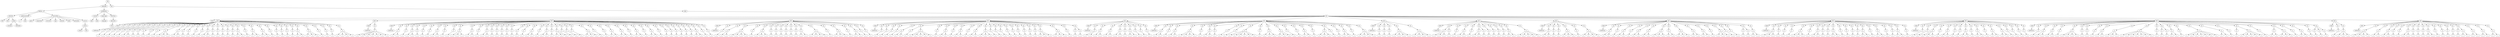 digraph Tree {
	"t0" [label = "TEI"];
	"t1" [label = "teiHeader"];
	"t2" [label = "fileDesc"];
	"t3" [label = "titleStmt"];
	"t4" [label = "title"];
	"t5" [label = "title"];
	"t6" [label = "author"];
	"t7" [label = "surname"];
	"t8" [label = "forename"];
	"t9" [label = "publicationStmt"];
	"t10" [label = "p"];
	"t11" [label = "idno"];
	"t12" [label = "sourceDesc"];
	"t13" [label = "genre"];
	"t14" [label = "inspiration"];
	"t15" [label = "structure"];
	"t16" [label = "type"];
	"t17" [label = "periode"];
	"t18" [label = "taille"];
	"t19" [label = "permalien"];
	"t20" [label = "sources"];
	"t21" [label = "source"];
	"t22" [label = "author"];
	"t23" [label = "text"];
	"t24" [label = "profileDesc"];
	"t25" [label = "creation"];
	"t26" [label = "date"];
	"t27" [label = "date"];
	"t28" [label = "langUsage"];
	"t29" [label = "language"];
	"t30" [label = "textClass"];
	"t31" [label = "keywords"];
	"t32" [label = "term"];
	"t33" [label = "text"];
	"t34" [label = "body"];
	"t35" [label = "div1"];
	"t36" [label = "head"];
	"t37" [label = "div2"];
	"t38" [label = "head"];
	"t39" [label = "listPerson"];
	"t40" [label = "sp"];
	"t41" [label = "p"];
	"t42" [label = "s"];
	"t43" [label = "sp"];
	"t44" [label = "p"];
	"t45" [label = "s"];
	"t46" [label = "sp"];
	"t47" [label = "p"];
	"t48" [label = "s"];
	"t49" [label = "sp"];
	"t50" [label = "p"];
	"t51" [label = "s"];
	"t52" [label = "sp"];
	"t53" [label = "p"];
	"t54" [label = "s"];
	"t55" [label = "sp"];
	"t56" [label = "p"];
	"t57" [label = "s"];
	"t58" [label = "s"];
	"t59" [label = "sp"];
	"t60" [label = "p"];
	"t61" [label = "s"];
	"t62" [label = "sp"];
	"t63" [label = "p"];
	"t64" [label = "s"];
	"t65" [label = "sp"];
	"t66" [label = "p"];
	"t67" [label = "s"];
	"t68" [label = "sp"];
	"t69" [label = "p"];
	"t70" [label = "s"];
	"t71" [label = "sp"];
	"t72" [label = "p"];
	"t73" [label = "s"];
	"t74" [label = "sp"];
	"t75" [label = "p"];
	"t76" [label = "s"];
	"t77" [label = "s"];
	"t78" [label = "s"];
	"t79" [label = "sp"];
	"t80" [label = "p"];
	"t81" [label = "s"];
	"t82" [label = "s"];
	"t83" [label = "sp"];
	"t84" [label = "p"];
	"t85" [label = "s"];
	"t86" [label = "sp"];
	"t87" [label = "p"];
	"t88" [label = "s"];
	"t89" [label = "sp"];
	"t90" [label = "p"];
	"t91" [label = "s"];
	"t92" [label = "sp"];
	"t93" [label = "p"];
	"t94" [label = "s"];
	"t95" [label = "sp"];
	"t96" [label = "p"];
	"t97" [label = "s"];
	"t98" [label = "s"];
	"t99" [label = "sp"];
	"t100" [label = "p"];
	"t101" [label = "s"];
	"t102" [label = "sp"];
	"t103" [label = "p"];
	"t104" [label = "s"];
	"t105" [label = "sp"];
	"t106" [label = "p"];
	"t107" [label = "s"];
	"t108" [label = "sp"];
	"t109" [label = "p"];
	"t110" [label = "s"];
	"t111" [label = "sp"];
	"t112" [label = "p"];
	"t113" [label = "s"];
	"t114" [label = "sp"];
	"t115" [label = "p"];
	"t116" [label = "s"];
	"t117" [label = "s"];
	"t118" [label = "sp"];
	"t119" [label = "p"];
	"t120" [label = "s"];
	"t121" [label = "sp"];
	"t122" [label = "p"];
	"t123" [label = "s"];
	"t124" [label = "s"];
	"t125" [label = "sp"];
	"t126" [label = "p"];
	"t127" [label = "s"];
	"t128" [label = "s"];
	"t129" [label = "sp"];
	"t130" [label = "p"];
	"t131" [label = "s"];
	"t132" [label = "sp"];
	"t133" [label = "p"];
	"t134" [label = "s"];
	"t135" [label = "sp"];
	"t136" [label = "p"];
	"t137" [label = "s"];
	"t138" [label = "sp"];
	"t139" [label = "p"];
	"t140" [label = "s"];
	"t141" [label = "sp"];
	"t142" [label = "p"];
	"t143" [label = "s"];
	"t144" [label = "sp"];
	"t145" [label = "p"];
	"t146" [label = "s"];
	"t147" [label = "s"];
	"t148" [label = "sp"];
	"t149" [label = "p"];
	"t150" [label = "s"];
	"t151" [label = "s"];
	"t152" [label = "s"];
	"t153" [label = "sp"];
	"t154" [label = "p"];
	"t155" [label = "s"];
	"t156" [label = "sp"];
	"t157" [label = "p"];
	"t158" [label = "s"];
	"t159" [label = "sp"];
	"t160" [label = "p"];
	"t161" [label = "s"];
	"t162" [label = "sp"];
	"t163" [label = "p"];
	"t164" [label = "s"];
	"t165" [label = "s"];
	"t166" [label = "s"];
	"t167" [label = "s"];
	"t168" [label = "div2"];
	"t169" [label = "head"];
	"t170" [label = "listPerson"];
	"t171" [label = "sp"];
	"t172" [label = "p"];
	"t173" [label = "s"];
	"t174" [label = "s"];
	"t175" [label = "s"];
	"t176" [label = "s"];
	"t177" [label = "s"];
	"t178" [label = "s"];
	"t179" [label = "s"];
	"t180" [label = "div2"];
	"t181" [label = "head"];
	"t182" [label = "listPerson"];
	"t183" [label = "sp"];
	"t184" [label = "p"];
	"t185" [label = "s"];
	"t186" [label = "s"];
	"t187" [label = "sp"];
	"t188" [label = "p"];
	"t189" [label = "s"];
	"t190" [label = "sp"];
	"t191" [label = "p"];
	"t192" [label = "s"];
	"t193" [label = "s"];
	"t194" [label = "sp"];
	"t195" [label = "p"];
	"t196" [label = "s"];
	"t197" [label = "sp"];
	"t198" [label = "p"];
	"t199" [label = "s"];
	"t200" [label = "sp"];
	"t201" [label = "p"];
	"t202" [label = "s"];
	"t203" [label = "sp"];
	"t204" [label = "p"];
	"t205" [label = "s"];
	"t206" [label = "s"];
	"t207" [label = "sp"];
	"t208" [label = "p"];
	"t209" [label = "s"];
	"t210" [label = "sp"];
	"t211" [label = "p"];
	"t212" [label = "s"];
	"t213" [label = "sp"];
	"t214" [label = "p"];
	"t215" [label = "s"];
	"t216" [label = "s"];
	"t217" [label = "s"];
	"t218" [label = "sp"];
	"t219" [label = "p"];
	"t220" [label = "s"];
	"t221" [label = "s"];
	"t222" [label = "sp"];
	"t223" [label = "p"];
	"t224" [label = "s"];
	"t225" [label = "sp"];
	"t226" [label = "p"];
	"t227" [label = "s"];
	"t228" [label = "s"];
	"t229" [label = "sp"];
	"t230" [label = "p"];
	"t231" [label = "s"];
	"t232" [label = "sp"];
	"t233" [label = "p"];
	"t234" [label = "s"];
	"t235" [label = "sp"];
	"t236" [label = "p"];
	"t237" [label = "s"];
	"t238" [label = "sp"];
	"t239" [label = "p"];
	"t240" [label = "s"];
	"t241" [label = "sp"];
	"t242" [label = "p"];
	"t243" [label = "s"];
	"t244" [label = "sp"];
	"t245" [label = "p"];
	"t246" [label = "s"];
	"t247" [label = "sp"];
	"t248" [label = "p"];
	"t249" [label = "s"];
	"t250" [label = "sp"];
	"t251" [label = "p"];
	"t252" [label = "s"];
	"t253" [label = "s"];
	"t254" [label = "sp"];
	"t255" [label = "p"];
	"t256" [label = "s"];
	"t257" [label = "sp"];
	"t258" [label = "p"];
	"t259" [label = "s"];
	"t260" [label = "s"];
	"t261" [label = "sp"];
	"t262" [label = "p"];
	"t263" [label = "s"];
	"t264" [label = "sp"];
	"t265" [label = "p"];
	"t266" [label = "s"];
	"t267" [label = "s"];
	"t268" [label = "s"];
	"t269" [label = "sp"];
	"t270" [label = "p"];
	"t271" [label = "s"];
	"t272" [label = "sp"];
	"t273" [label = "p"];
	"t274" [label = "s"];
	"t275" [label = "sp"];
	"t276" [label = "p"];
	"t277" [label = "s"];
	"t278" [label = "sp"];
	"t279" [label = "p"];
	"t280" [label = "s"];
	"t281" [label = "s"];
	"t282" [label = "s"];
	"t283" [label = "sp"];
	"t284" [label = "p"];
	"t285" [label = "s"];
	"t286" [label = "sp"];
	"t287" [label = "p"];
	"t288" [label = "s"];
	"t289" [label = "sp"];
	"t290" [label = "p"];
	"t291" [label = "s"];
	"t292" [label = "s"];
	"t293" [label = "sp"];
	"t294" [label = "p"];
	"t295" [label = "s"];
	"t296" [label = "s"];
	"t297" [label = "sp"];
	"t298" [label = "p"];
	"t299" [label = "s"];
	"t300" [label = "sp"];
	"t301" [label = "p"];
	"t302" [label = "s"];
	"t303" [label = "s"];
	"t304" [label = "sp"];
	"t305" [label = "p"];
	"t306" [label = "s"];
	"t307" [label = "sp"];
	"t308" [label = "p"];
	"t309" [label = "s"];
	"t310" [label = "s"];
	"t311" [label = "sp"];
	"t312" [label = "p"];
	"t313" [label = "s"];
	"t314" [label = "sp"];
	"t315" [label = "p"];
	"t316" [label = "s"];
	"t317" [label = "sp"];
	"t318" [label = "p"];
	"t319" [label = "s"];
	"t320" [label = "sp"];
	"t321" [label = "p"];
	"t322" [label = "s"];
	"t323" [label = "sp"];
	"t324" [label = "p"];
	"t325" [label = "s"];
	"t326" [label = "sp"];
	"t327" [label = "p"];
	"t328" [label = "s"];
	"t329" [label = "sp"];
	"t330" [label = "p"];
	"t331" [label = "s"];
	"t332" [label = "sp"];
	"t333" [label = "p"];
	"t334" [label = "s"];
	"t335" [label = "s"];
	"t336" [label = "sp"];
	"t337" [label = "p"];
	"t338" [label = "s"];
	"t339" [label = "sp"];
	"t340" [label = "p"];
	"t341" [label = "s"];
	"t342" [label = "div2"];
	"t343" [label = "head"];
	"t344" [label = "listPerson"];
	"t345" [label = "sp"];
	"t346" [label = "p"];
	"t347" [label = "s"];
	"t348" [label = "sp"];
	"t349" [label = "p"];
	"t350" [label = "s"];
	"t351" [label = "s"];
	"t352" [label = "sp"];
	"t353" [label = "p"];
	"t354" [label = "s"];
	"t355" [label = "s"];
	"t356" [label = "s"];
	"t357" [label = "s"];
	"t358" [label = "sp"];
	"t359" [label = "p"];
	"t360" [label = "s"];
	"t361" [label = "sp"];
	"t362" [label = "p"];
	"t363" [label = "s"];
	"t364" [label = "s"];
	"t365" [label = "s"];
	"t366" [label = "sp"];
	"t367" [label = "p"];
	"t368" [label = "s"];
	"t369" [label = "sp"];
	"t370" [label = "p"];
	"t371" [label = "s"];
	"t372" [label = "sp"];
	"t373" [label = "p"];
	"t374" [label = "s"];
	"t375" [label = "sp"];
	"t376" [label = "p"];
	"t377" [label = "s"];
	"t378" [label = "sp"];
	"t379" [label = "p"];
	"t380" [label = "s"];
	"t381" [label = "sp"];
	"t382" [label = "p"];
	"t383" [label = "s"];
	"t384" [label = "sp"];
	"t385" [label = "p"];
	"t386" [label = "s"];
	"t387" [label = "s"];
	"t388" [label = "sp"];
	"t389" [label = "p"];
	"t390" [label = "s"];
	"t391" [label = "s"];
	"t392" [label = "s"];
	"t393" [label = "s"];
	"t394" [label = "sp"];
	"t395" [label = "p"];
	"t396" [label = "s"];
	"t397" [label = "sp"];
	"t398" [label = "p"];
	"t399" [label = "s"];
	"t400" [label = "s"];
	"t401" [label = "s"];
	"t402" [label = "sp"];
	"t403" [label = "p"];
	"t404" [label = "s"];
	"t405" [label = "sp"];
	"t406" [label = "p"];
	"t407" [label = "s"];
	"t408" [label = "s"];
	"t409" [label = "sp"];
	"t410" [label = "p"];
	"t411" [label = "s"];
	"t412" [label = "sp"];
	"t413" [label = "p"];
	"t414" [label = "s"];
	"t415" [label = "div2"];
	"t416" [label = "head"];
	"t417" [label = "listPerson"];
	"t418" [label = "sp"];
	"t419" [label = "p"];
	"t420" [label = "s"];
	"t421" [label = "sp"];
	"t422" [label = "p"];
	"t423" [label = "s"];
	"t424" [label = "sp"];
	"t425" [label = "p"];
	"t426" [label = "s"];
	"t427" [label = "sp"];
	"t428" [label = "p"];
	"t429" [label = "s"];
	"t430" [label = "sp"];
	"t431" [label = "p"];
	"t432" [label = "s"];
	"t433" [label = "s"];
	"t434" [label = "sp"];
	"t435" [label = "p"];
	"t436" [label = "s"];
	"t437" [label = "p"];
	"t438" [label = "s"];
	"t439" [label = "s"];
	"t440" [label = "s"];
	"t441" [label = "s"];
	"t442" [label = "s"];
	"t443" [label = "sp"];
	"t444" [label = "p"];
	"t445" [label = "s"];
	"t446" [label = "sp"];
	"t447" [label = "p"];
	"t448" [label = "s"];
	"t449" [label = "s"];
	"t450" [label = "sp"];
	"t451" [label = "p"];
	"t452" [label = "s"];
	"t453" [label = "sp"];
	"t454" [label = "p"];
	"t455" [label = "s"];
	"t456" [label = "s"];
	"t457" [label = "sp"];
	"t458" [label = "p"];
	"t459" [label = "s"];
	"t460" [label = "sp"];
	"t461" [label = "p"];
	"t462" [label = "s"];
	"t463" [label = "s"];
	"t464" [label = "sp"];
	"t465" [label = "p"];
	"t466" [label = "s"];
	"t467" [label = "s"];
	"t468" [label = "s"];
	"t469" [label = "sp"];
	"t470" [label = "p"];
	"t471" [label = "s"];
	"t472" [label = "sp"];
	"t473" [label = "p"];
	"t474" [label = "s"];
	"t475" [label = "sp"];
	"t476" [label = "p"];
	"t477" [label = "s"];
	"t478" [label = "sp"];
	"t479" [label = "p"];
	"t480" [label = "s"];
	"t481" [label = "sp"];
	"t482" [label = "p"];
	"t483" [label = "s"];
	"t484" [label = "sp"];
	"t485" [label = "p"];
	"t486" [label = "s"];
	"t487" [label = "sp"];
	"t488" [label = "p"];
	"t489" [label = "s"];
	"t490" [label = "sp"];
	"t491" [label = "p"];
	"t492" [label = "s"];
	"t493" [label = "sp"];
	"t494" [label = "p"];
	"t495" [label = "s"];
	"t496" [label = "sp"];
	"t497" [label = "p"];
	"t498" [label = "s"];
	"t499" [label = "s"];
	"t500" [label = "s"];
	"t501" [label = "sp"];
	"t502" [label = "p"];
	"t503" [label = "s"];
	"t504" [label = "s"];
	"t505" [label = "s"];
	"t506" [label = "sp"];
	"t507" [label = "p"];
	"t508" [label = "s"];
	"t509" [label = "sp"];
	"t510" [label = "p"];
	"t511" [label = "s"];
	"t512" [label = "p"];
	"t513" [label = "s"];
	"t514" [label = "div2"];
	"t515" [label = "head"];
	"t516" [label = "listPerson"];
	"t517" [label = "sp"];
	"t518" [label = "p"];
	"t519" [label = "s"];
	"t520" [label = "s"];
	"t521" [label = "sp"];
	"t522" [label = "p"];
	"t523" [label = "s"];
	"t524" [label = "s"];
	"t525" [label = "sp"];
	"t526" [label = "p"];
	"t527" [label = "s"];
	"t528" [label = "s"];
	"t529" [label = "sp"];
	"t530" [label = "p"];
	"t531" [label = "s"];
	"t532" [label = "s"];
	"t533" [label = "sp"];
	"t534" [label = "p"];
	"t535" [label = "s"];
	"t536" [label = "sp"];
	"t537" [label = "p"];
	"t538" [label = "s"];
	"t539" [label = "s"];
	"t540" [label = "sp"];
	"t541" [label = "p"];
	"t542" [label = "s"];
	"t543" [label = "sp"];
	"t544" [label = "p"];
	"t545" [label = "s"];
	"t546" [label = "sp"];
	"t547" [label = "p"];
	"t548" [label = "s"];
	"t549" [label = "div2"];
	"t550" [label = "head"];
	"t551" [label = "listPerson"];
	"t552" [label = "sp"];
	"t553" [label = "p"];
	"t554" [label = "s"];
	"t555" [label = "s"];
	"t556" [label = "sp"];
	"t557" [label = "p"];
	"t558" [label = "s"];
	"t559" [label = "sp"];
	"t560" [label = "p"];
	"t561" [label = "s"];
	"t562" [label = "s"];
	"t563" [label = "sp"];
	"t564" [label = "p"];
	"t565" [label = "s"];
	"t566" [label = "s"];
	"t567" [label = "s"];
	"t568" [label = "s"];
	"t569" [label = "sp"];
	"t570" [label = "p"];
	"t571" [label = "s"];
	"t572" [label = "sp"];
	"t573" [label = "p"];
	"t574" [label = "s"];
	"t575" [label = "s"];
	"t576" [label = "sp"];
	"t577" [label = "p"];
	"t578" [label = "s"];
	"t579" [label = "sp"];
	"t580" [label = "p"];
	"t581" [label = "s"];
	"t582" [label = "sp"];
	"t583" [label = "p"];
	"t584" [label = "s"];
	"t585" [label = "sp"];
	"t586" [label = "p"];
	"t587" [label = "s"];
	"t588" [label = "s"];
	"t589" [label = "s"];
	"t590" [label = "s"];
	"t591" [label = "s"];
	"t592" [label = "s"];
	"t593" [label = "sp"];
	"t594" [label = "p"];
	"t595" [label = "s"];
	"t596" [label = "sp"];
	"t597" [label = "p"];
	"t598" [label = "s"];
	"t599" [label = "s"];
	"t600" [label = "s"];
	"t601" [label = "sp"];
	"t602" [label = "p"];
	"t603" [label = "s"];
	"t604" [label = "s"];
	"t605" [label = "s"];
	"t606" [label = "sp"];
	"t607" [label = "p"];
	"t608" [label = "s"];
	"t609" [label = "sp"];
	"t610" [label = "p"];
	"t611" [label = "s"];
	"t612" [label = "sp"];
	"t613" [label = "p"];
	"t614" [label = "s"];
	"t615" [label = "s"];
	"t616" [label = "sp"];
	"t617" [label = "p"];
	"t618" [label = "s"];
	"t619" [label = "sp"];
	"t620" [label = "p"];
	"t621" [label = "s"];
	"t622" [label = "s"];
	"t623" [label = "s"];
	"t624" [label = "p"];
	"t625" [label = "s"];
	"t626" [label = "sp"];
	"t627" [label = "p"];
	"t628" [label = "s"];
	"t629" [label = "sp"];
	"t630" [label = "p"];
	"t631" [label = "s"];
	"t632" [label = "s"];
	"t633" [label = "sp"];
	"t634" [label = "p"];
	"t635" [label = "s"];
	"t636" [label = "sp"];
	"t637" [label = "p"];
	"t638" [label = "s"];
	"t639" [label = "s"];
	"t640" [label = "s"];
	"t641" [label = "s"];
	"t642" [label = "div2"];
	"t643" [label = "head"];
	"t644" [label = "listPerson"];
	"t645" [label = "sp"];
	"t646" [label = "p"];
	"t647" [label = "s"];
	"t648" [label = "sp"];
	"t649" [label = "p"];
	"t650" [label = "s"];
	"t651" [label = "sp"];
	"t652" [label = "p"];
	"t653" [label = "s"];
	"t654" [label = "sp"];
	"t655" [label = "p"];
	"t656" [label = "s"];
	"t657" [label = "s"];
	"t658" [label = "s"];
	"t659" [label = "s"];
	"t660" [label = "sp"];
	"t661" [label = "p"];
	"t662" [label = "s"];
	"t663" [label = "s"];
	"t664" [label = "s"];
	"t665" [label = "s"];
	"t666" [label = "div2"];
	"t667" [label = "head"];
	"t668" [label = "listPerson"];
	"t669" [label = "sp"];
	"t670" [label = "p"];
	"t671" [label = "s"];
	"t672" [label = "s"];
	"t673" [label = "s"];
	"t674" [label = "p"];
	"t675" [label = "s"];
	"t676" [label = "sp"];
	"t677" [label = "p"];
	"t678" [label = "s"];
	"t679" [label = "sp"];
	"t680" [label = "p"];
	"t681" [label = "s"];
	"t682" [label = "s"];
	"t683" [label = "sp"];
	"t684" [label = "p"];
	"t685" [label = "s"];
	"t686" [label = "sp"];
	"t687" [label = "p"];
	"t688" [label = "s"];
	"t689" [label = "s"];
	"t690" [label = "p"];
	"t691" [label = "s"];
	"t692" [label = "sp"];
	"t693" [label = "p"];
	"t694" [label = "s"];
	"t695" [label = "sp"];
	"t696" [label = "p"];
	"t697" [label = "s"];
	"t698" [label = "sp"];
	"t699" [label = "p"];
	"t700" [label = "s"];
	"t701" [label = "sp"];
	"t702" [label = "p"];
	"t703" [label = "s"];
	"t704" [label = "sp"];
	"t705" [label = "p"];
	"t706" [label = "s"];
	"t707" [label = "s"];
	"t708" [label = "sp"];
	"t709" [label = "p"];
	"t710" [label = "s"];
	"t711" [label = "s"];
	"t712" [label = "s"];
	"t713" [label = "s"];
	"t714" [label = "s"];
	"t715" [label = "div2"];
	"t716" [label = "head"];
	"t717" [label = "listPerson"];
	"t718" [label = "sp"];
	"t719" [label = "p"];
	"t720" [label = "s"];
	"t721" [label = "s"];
	"t722" [label = "sp"];
	"t723" [label = "p"];
	"t724" [label = "s"];
	"t725" [label = "sp"];
	"t726" [label = "p"];
	"t727" [label = "s"];
	"t728" [label = "sp"];
	"t729" [label = "p"];
	"t730" [label = "s"];
	"t731" [label = "s"];
	"t732" [label = "s"];
	"t733" [label = "sp"];
	"t734" [label = "p"];
	"t735" [label = "s"];
	"t736" [label = "sp"];
	"t737" [label = "p"];
	"t738" [label = "s"];
	"t739" [label = "s"];
	"t740" [label = "s"];
	"t741" [label = "s"];
	"t742" [label = "div2"];
	"t743" [label = "head"];
	"t744" [label = "listPerson"];
	"t745" [label = "sp"];
	"t746" [label = "p"];
	"t747" [label = "s"];
	"t748" [label = "s"];
	"t749" [label = "sp"];
	"t750" [label = "p"];
	"t751" [label = "s"];
	"t752" [label = "sp"];
	"t753" [label = "p"];
	"t754" [label = "s"];
	"t755" [label = "s"];
	"t756" [label = "sp"];
	"t757" [label = "p"];
	"t758" [label = "s"];
	"t759" [label = "sp"];
	"t760" [label = "p"];
	"t761" [label = "s"];
	"t762" [label = "s"];
	"t763" [label = "sp"];
	"t764" [label = "p"];
	"t765" [label = "s"];
	"t766" [label = "s"];
	"t767" [label = "sp"];
	"t768" [label = "p"];
	"t769" [label = "s"];
	"t770" [label = "s"];
	"t771" [label = "s"];
	"t772" [label = "sp"];
	"t773" [label = "p"];
	"t774" [label = "s"];
	"t775" [label = "s"];
	"t776" [label = "sp"];
	"t777" [label = "p"];
	"t778" [label = "s"];
	"t779" [label = "s"];
	"t780" [label = "s"];
	"t781" [label = "sp"];
	"t782" [label = "p"];
	"t783" [label = "s"];
	"t784" [label = "s"];
	"t785" [label = "sp"];
	"t786" [label = "p"];
	"t787" [label = "s"];
	"t788" [label = "s"];
	"t789" [label = "sp"];
	"t790" [label = "p"];
	"t791" [label = "s"];
	"t792" [label = "sp"];
	"t793" [label = "p"];
	"t794" [label = "s"];
	"t795" [label = "s"];
	"t796" [label = "s"];
	"t797" [label = "sp"];
	"t798" [label = "p"];
	"t799" [label = "s"];
	"t800" [label = "sp"];
	"t801" [label = "p"];
	"t802" [label = "s"];
	"t803" [label = "sp"];
	"t804" [label = "p"];
	"t805" [label = "s"];
	"t806" [label = "p"];
	"t807" [label = "s"];
	"t808" [label = "sp"];
	"t809" [label = "p"];
	"t810" [label = "s"];
	"t811" [label = "s"];
	"t812" [label = "div2"];
	"t813" [label = "head"];
	"t814" [label = "listPerson"];
	"t815" [label = "sp"];
	"t816" [label = "p"];
	"t817" [label = "s"];
	"t818" [label = "s"];
	"t819" [label = "s"];
	"t820" [label = "sp"];
	"t821" [label = "p"];
	"t822" [label = "s"];
	"t823" [label = "sp"];
	"t824" [label = "p"];
	"t825" [label = "s"];
	"t826" [label = "sp"];
	"t827" [label = "p"];
	"t828" [label = "s"];
	"t829" [label = "sp"];
	"t830" [label = "p"];
	"t831" [label = "s"];
	"t832" [label = "s"];
	"t833" [label = "s"];
	"t834" [label = "sp"];
	"t835" [label = "p"];
	"t836" [label = "s"];
	"t837" [label = "sp"];
	"t838" [label = "p"];
	"t839" [label = "s"];
	"t840" [label = "s"];
	"t841" [label = "sp"];
	"t842" [label = "p"];
	"t843" [label = "s"];
	"t844" [label = "sp"];
	"t845" [label = "p"];
	"t846" [label = "s"];
	"t847" [label = "sp"];
	"t848" [label = "p"];
	"t849" [label = "s"];
	"t850" [label = "s"];
	"t851" [label = "sp"];
	"t852" [label = "p"];
	"t853" [label = "s"];
	"t854" [label = "sp"];
	"t855" [label = "p"];
	"t856" [label = "s"];
	"t857" [label = "sp"];
	"t858" [label = "p"];
	"t859" [label = "s"];
	"t860" [label = "sp"];
	"t861" [label = "p"];
	"t862" [label = "s"];
	"t863" [label = "sp"];
	"t864" [label = "p"];
	"t865" [label = "s"];
	"t866" [label = "s"];
	"t867" [label = "sp"];
	"t868" [label = "p"];
	"t869" [label = "s"];
	"t870" [label = "sp"];
	"t871" [label = "p"];
	"t872" [label = "s"];
	"t873" [label = "s"];
	"t874" [label = "sp"];
	"t875" [label = "p"];
	"t876" [label = "s"];
	"t877" [label = "sp"];
	"t878" [label = "p"];
	"t879" [label = "s"];
	"t880" [label = "sp"];
	"t881" [label = "p"];
	"t882" [label = "s"];
	"t883" [label = "s"];
	"t884" [label = "sp"];
	"t885" [label = "p"];
	"t886" [label = "s"];
	"t887" [label = "div2"];
	"t888" [label = "head"];
	"t889" [label = "listPerson"];
	"t890" [label = "sp"];
	"t891" [label = "p"];
	"t892" [label = "s"];
	"t893" [label = "sp"];
	"t894" [label = "p"];
	"t895" [label = "s"];
	"t896" [label = "sp"];
	"t897" [label = "p"];
	"t898" [label = "s"];
	"t899" [label = "s"];
	"t900" [label = "s"];
	"t901" [label = "sp"];
	"t902" [label = "p"];
	"t903" [label = "s"];
	"t904" [label = "sp"];
	"t905" [label = "p"];
	"t906" [label = "s"];
	"t907" [label = "s"];
	"t908" [label = "sp"];
	"t909" [label = "p"];
	"t910" [label = "s"];
	"t911" [label = "sp"];
	"t912" [label = "p"];
	"t913" [label = "s"];
	"t914" [label = "sp"];
	"t915" [label = "p"];
	"t916" [label = "s"];
	"t917" [label = "s"];
	"t918" [label = "sp"];
	"t919" [label = "p"];
	"t920" [label = "s"];
	"t921" [label = "sp"];
	"t922" [label = "p"];
	"t923" [label = "s"];
	"t924" [label = "s"];
	"t925" [label = "sp"];
	"t926" [label = "p"];
	"t927" [label = "s"];
	"t928" [label = "sp"];
	"t929" [label = "p"];
	"t930" [label = "s"];
	"t931" [label = "s"];
	"t932" [label = "sp"];
	"t933" [label = "p"];
	"t934" [label = "s"];
	"t935" [label = "s"];
	"t936" [label = "sp"];
	"t937" [label = "p"];
	"t938" [label = "s"];
	"t939" [label = "sp"];
	"t940" [label = "p"];
	"t941" [label = "s"];
	"t942" [label = "sp"];
	"t943" [label = "p"];
	"t944" [label = "s"];
	"t945" [label = "sp"];
	"t946" [label = "p"];
	"t947" [label = "s"];
	"t948" [label = "div2"];
	"t949" [label = "head"];
	"t950" [label = "listPerson"];
	"t951" [label = "sp"];
	"t952" [label = "p"];
	"t953" [label = "s"];
	"t954" [label = "sp"];
	"t955" [label = "p"];
	"t956" [label = "s"];
	"t957" [label = "s"];
	"t958" [label = "sp"];
	"t959" [label = "p"];
	"t960" [label = "s"];
	"t961" [label = "s"];
	"t962" [label = "sp"];
	"t963" [label = "p"];
	"t964" [label = "s"];
	"t965" [label = "sp"];
	"t966" [label = "p"];
	"t967" [label = "s"];
	"t968" [label = "s"];
	"t969" [label = "s"];
	"t970" [label = "s"];
	"t971" [label = "sp"];
	"t972" [label = "p"];
	"t973" [label = "s"];
	"t974" [label = "sp"];
	"t975" [label = "p"];
	"t976" [label = "s"];
	"t977" [label = "sp"];
	"t978" [label = "p"];
	"t979" [label = "s"];
	"t980" [label = "sp"];
	"t981" [label = "p"];
	"t982" [label = "s"];
	"t983" [label = "s"];
	"t984" [label = "sp"];
	"t985" [label = "p"];
	"t986" [label = "s"];
	"t987" [label = "s"];
	"t988" [label = "s"];
	"t989" [label = "sp"];
	"t990" [label = "p"];
	"t991" [label = "s"];
	"t992" [label = "s"];
	"t993" [label = "s"];
	"t994" [label = "s"];
	"t995" [label = "s"];
	"t996" [label = "s"];
	"t997" [label = "s"];
	"t998" [label = "sp"];
	"t999" [label = "p"];
	"t1000" [label = "s"];
	"t1001" [label = "sp"];
	"t1002" [label = "p"];
	"t1003" [label = "s"];
	"t1004" [label = "p"];
	"t1005" [label = "s"];
	"t1006" [label = "sp"];
	"t1007" [label = "p"];
	"t1008" [label = "s"];
	"t1009" [label = "s"];
	"t1010" [label = "sp"];
	"t1011" [label = "p"];
	"t1012" [label = "s"];
	"t1013" [label = "sp"];
	"t1014" [label = "p"];
	"t1015" [label = "s"];
	"t1016" [label = "s"];
	"t1017" [label = "s"];
	"t1018" [label = "s"];
	"t1019" [label = "s"];
	"t1020" [label = "s"];
	"t1021" [label = "s"];
	"t1022" [label = "sp"];
	"t1023" [label = "p"];
	"t1024" [label = "s"];
	"t1025" [label = "s"];
	"t1026" [label = "sp"];
	"t1027" [label = "p"];
	"t1028" [label = "s"];
	"t1029" [label = "sp"];
	"t1030" [label = "p"];
	"t1031" [label = "s"];
	"t1032" [label = "p"];
	"t1033" [label = "s"];
	"t1034" [label = "s"];
	"t1035" [label = "s"];
	"t1036" [label = "s"];
	"t1037" [label = "s"];
	"t1038" [label = "sp"];
	"t1039" [label = "p"];
	"t1040" [label = "s"];
	"t1041" [label = "sp"];
	"t1042" [label = "p"];
	"t1043" [label = "s"];
	"t1044" [label = "s"];
	"t1045" [label = "p"];
	"t1046" [label = "s"];
	"t1047" [label = "s"];
	"t1048" [label = "s"];
	"t1049" [label = "sp"];
	"t1050" [label = "p"];
	"t1051" [label = "s"];
	"t1052" [label = "sp"];
	"t1053" [label = "p"];
	"t1054" [label = "s"];
	"t1055" [label = "s"];
	"t1056" [label = "sp"];
	"t1057" [label = "p"];
	"t1058" [label = "s"];
	"t1059" [label = "sp"];
	"t1060" [label = "p"];
	"t1061" [label = "s"];
	"t1062" [label = "p"];
	"t1063" [label = "s"];
	"t1064" [label = "p"];
	"t1065" [label = "s"];
	"t1066" [label = "div2"];
	"t1067" [label = "head"];
	"t1068" [label = "listPerson"];
	"t1069" [label = "sp"];
	"t1070" [label = "p"];
	"t1071" [label = "s"];
	"t1072" [label = "sp"];
	"t1073" [label = "p"];
	"t1074" [label = "s"];
	"t1075" [label = "s"];
	"t1076" [label = "s"];
	"t1077" [label = "div2"];
	"t1078" [label = "head"];
	"t1079" [label = "listPerson"];
	"t1080" [label = "sp"];
	"t1081" [label = "p"];
	"t1082" [label = "s"];
	"t1083" [label = "s"];
	"t1084" [label = "s"];
	"t1085" [label = "s"];
	"t1086" [label = "sp"];
	"t1087" [label = "p"];
	"t1088" [label = "s"];
	"t1089" [label = "s"];
	"t1090" [label = "sp"];
	"t1091" [label = "p"];
	"t1092" [label = "s"];
	"t1093" [label = "s"];
	"t1094" [label = "sp"];
	"t1095" [label = "p"];
	"t1096" [label = "s"];
	"t1097" [label = "sp"];
	"t1098" [label = "p"];
	"t1099" [label = "s"];
	"t1100" [label = "sp"];
	"t1101" [label = "p"];
	"t1102" [label = "s"];
	"t1103" [label = "s"];
	"t1104" [label = "sp"];
	"t1105" [label = "p"];
	"t1106" [label = "s"];
	"t1107" [label = "sp"];
	"t1108" [label = "p"];
	"t1109" [label = "s"];
	"t1110" [label = "sp"];
	"t1111" [label = "p"];
	"t1112" [label = "s"];
	"t1113" [label = "sp"];
	"t1114" [label = "p"];
	"t1115" [label = "s"];
	"t1116" [label = "s"];
	"t1117" [label = "sp"];
	"t1118" [label = "p"];
	"t1119" [label = "s"];
	"t1120" [label = "sp"];
	"t1121" [label = "p"];
	"t1122" [label = "s"];
	"t1123" [label = "sp"];
	"t1124" [label = "p"];
	"t1125" [label = "s"];
	"t1126" [label = "sp"];
	"t1127" [label = "p"];
	"t1128" [label = "s"];
	"t1129" [label = "sp"];
	"t1130" [label = "p"];
	"t1131" [label = "s"];
	"t1132" [label = "p"];
	"t1133" [label = "s"];
	"t1134" [label = "s"];
	"t1135" [label = "sp"];
	"t1136" [label = "p"];
	"t1137" [label = "s"];
	"t1138" [label = "s"];
	"t1139" [label = "sp"];
	"t1140" [label = "p"];
	"t1141" [label = "s"];
	"t1142" [label = "s"];
	"t1143" [label = "sp"];
	"t1144" [label = "p"];
	"t1145" [label = "s"];
	"t1146" [label = "s"];
	"t0" -> "t1";
	"t1" -> "t2";
	"t2" -> "t3";
	"t3" -> "t4";
	"t3" -> "t5";
	"t3" -> "t6";
	"t6" -> "t7";
	"t6" -> "t8";
	"t2" -> "t9";
	"t9" -> "t10";
	"t9" -> "t11";
	"t2" -> "t12";
	"t12" -> "t13";
	"t12" -> "t14";
	"t12" -> "t15";
	"t12" -> "t16";
	"t12" -> "t17";
	"t12" -> "t18";
	"t12" -> "t19";
	"t12" -> "t20";
	"t20" -> "t21";
	"t21" -> "t22";
	"t21" -> "t23";
	"t1" -> "t24";
	"t24" -> "t25";
	"t25" -> "t26";
	"t25" -> "t27";
	"t24" -> "t28";
	"t28" -> "t29";
	"t24" -> "t30";
	"t30" -> "t31";
	"t31" -> "t32";
	"t0" -> "t33";
	"t33" -> "t34";
	"t34" -> "t35";
	"t35" -> "t36";
	"t35" -> "t37";
	"t37" -> "t38";
	"t38" -> "t39";
	"t37" -> "t40";
	"t40" -> "t41";
	"t41" -> "t42";
	"t37" -> "t43";
	"t43" -> "t44";
	"t44" -> "t45";
	"t37" -> "t46";
	"t46" -> "t47";
	"t47" -> "t48";
	"t37" -> "t49";
	"t49" -> "t50";
	"t50" -> "t51";
	"t37" -> "t52";
	"t52" -> "t53";
	"t53" -> "t54";
	"t37" -> "t55";
	"t55" -> "t56";
	"t56" -> "t57";
	"t56" -> "t58";
	"t37" -> "t59";
	"t59" -> "t60";
	"t60" -> "t61";
	"t37" -> "t62";
	"t62" -> "t63";
	"t63" -> "t64";
	"t37" -> "t65";
	"t65" -> "t66";
	"t66" -> "t67";
	"t37" -> "t68";
	"t68" -> "t69";
	"t69" -> "t70";
	"t37" -> "t71";
	"t71" -> "t72";
	"t72" -> "t73";
	"t37" -> "t74";
	"t74" -> "t75";
	"t75" -> "t76";
	"t75" -> "t77";
	"t75" -> "t78";
	"t37" -> "t79";
	"t79" -> "t80";
	"t80" -> "t81";
	"t80" -> "t82";
	"t37" -> "t83";
	"t83" -> "t84";
	"t84" -> "t85";
	"t37" -> "t86";
	"t86" -> "t87";
	"t87" -> "t88";
	"t37" -> "t89";
	"t89" -> "t90";
	"t90" -> "t91";
	"t37" -> "t92";
	"t92" -> "t93";
	"t93" -> "t94";
	"t37" -> "t95";
	"t95" -> "t96";
	"t96" -> "t97";
	"t96" -> "t98";
	"t37" -> "t99";
	"t99" -> "t100";
	"t100" -> "t101";
	"t37" -> "t102";
	"t102" -> "t103";
	"t103" -> "t104";
	"t37" -> "t105";
	"t105" -> "t106";
	"t106" -> "t107";
	"t37" -> "t108";
	"t108" -> "t109";
	"t109" -> "t110";
	"t37" -> "t111";
	"t111" -> "t112";
	"t112" -> "t113";
	"t37" -> "t114";
	"t114" -> "t115";
	"t115" -> "t116";
	"t115" -> "t117";
	"t37" -> "t118";
	"t118" -> "t119";
	"t119" -> "t120";
	"t37" -> "t121";
	"t121" -> "t122";
	"t122" -> "t123";
	"t122" -> "t124";
	"t37" -> "t125";
	"t125" -> "t126";
	"t126" -> "t127";
	"t126" -> "t128";
	"t37" -> "t129";
	"t129" -> "t130";
	"t130" -> "t131";
	"t37" -> "t132";
	"t132" -> "t133";
	"t133" -> "t134";
	"t37" -> "t135";
	"t135" -> "t136";
	"t136" -> "t137";
	"t37" -> "t138";
	"t138" -> "t139";
	"t139" -> "t140";
	"t37" -> "t141";
	"t141" -> "t142";
	"t142" -> "t143";
	"t37" -> "t144";
	"t144" -> "t145";
	"t145" -> "t146";
	"t145" -> "t147";
	"t37" -> "t148";
	"t148" -> "t149";
	"t149" -> "t150";
	"t149" -> "t151";
	"t149" -> "t152";
	"t37" -> "t153";
	"t153" -> "t154";
	"t154" -> "t155";
	"t37" -> "t156";
	"t156" -> "t157";
	"t157" -> "t158";
	"t37" -> "t159";
	"t159" -> "t160";
	"t160" -> "t161";
	"t37" -> "t162";
	"t162" -> "t163";
	"t163" -> "t164";
	"t163" -> "t165";
	"t163" -> "t166";
	"t163" -> "t167";
	"t35" -> "t168";
	"t168" -> "t169";
	"t169" -> "t170";
	"t168" -> "t171";
	"t171" -> "t172";
	"t172" -> "t173";
	"t172" -> "t174";
	"t172" -> "t175";
	"t172" -> "t176";
	"t172" -> "t177";
	"t172" -> "t178";
	"t172" -> "t179";
	"t35" -> "t180";
	"t180" -> "t181";
	"t181" -> "t182";
	"t180" -> "t183";
	"t183" -> "t184";
	"t184" -> "t185";
	"t184" -> "t186";
	"t180" -> "t187";
	"t187" -> "t188";
	"t188" -> "t189";
	"t180" -> "t190";
	"t190" -> "t191";
	"t191" -> "t192";
	"t191" -> "t193";
	"t180" -> "t194";
	"t194" -> "t195";
	"t195" -> "t196";
	"t180" -> "t197";
	"t197" -> "t198";
	"t198" -> "t199";
	"t180" -> "t200";
	"t200" -> "t201";
	"t201" -> "t202";
	"t180" -> "t203";
	"t203" -> "t204";
	"t204" -> "t205";
	"t204" -> "t206";
	"t180" -> "t207";
	"t207" -> "t208";
	"t208" -> "t209";
	"t180" -> "t210";
	"t210" -> "t211";
	"t211" -> "t212";
	"t180" -> "t213";
	"t213" -> "t214";
	"t214" -> "t215";
	"t214" -> "t216";
	"t214" -> "t217";
	"t180" -> "t218";
	"t218" -> "t219";
	"t219" -> "t220";
	"t219" -> "t221";
	"t180" -> "t222";
	"t222" -> "t223";
	"t223" -> "t224";
	"t180" -> "t225";
	"t225" -> "t226";
	"t226" -> "t227";
	"t226" -> "t228";
	"t180" -> "t229";
	"t229" -> "t230";
	"t230" -> "t231";
	"t180" -> "t232";
	"t232" -> "t233";
	"t233" -> "t234";
	"t180" -> "t235";
	"t235" -> "t236";
	"t236" -> "t237";
	"t180" -> "t238";
	"t238" -> "t239";
	"t239" -> "t240";
	"t180" -> "t241";
	"t241" -> "t242";
	"t242" -> "t243";
	"t180" -> "t244";
	"t244" -> "t245";
	"t245" -> "t246";
	"t180" -> "t247";
	"t247" -> "t248";
	"t248" -> "t249";
	"t180" -> "t250";
	"t250" -> "t251";
	"t251" -> "t252";
	"t251" -> "t253";
	"t180" -> "t254";
	"t254" -> "t255";
	"t255" -> "t256";
	"t180" -> "t257";
	"t257" -> "t258";
	"t258" -> "t259";
	"t258" -> "t260";
	"t180" -> "t261";
	"t261" -> "t262";
	"t262" -> "t263";
	"t180" -> "t264";
	"t264" -> "t265";
	"t265" -> "t266";
	"t265" -> "t267";
	"t265" -> "t268";
	"t180" -> "t269";
	"t269" -> "t270";
	"t270" -> "t271";
	"t180" -> "t272";
	"t272" -> "t273";
	"t273" -> "t274";
	"t180" -> "t275";
	"t275" -> "t276";
	"t276" -> "t277";
	"t180" -> "t278";
	"t278" -> "t279";
	"t279" -> "t280";
	"t279" -> "t281";
	"t279" -> "t282";
	"t180" -> "t283";
	"t283" -> "t284";
	"t284" -> "t285";
	"t180" -> "t286";
	"t286" -> "t287";
	"t287" -> "t288";
	"t180" -> "t289";
	"t289" -> "t290";
	"t290" -> "t291";
	"t290" -> "t292";
	"t180" -> "t293";
	"t293" -> "t294";
	"t294" -> "t295";
	"t294" -> "t296";
	"t180" -> "t297";
	"t297" -> "t298";
	"t298" -> "t299";
	"t180" -> "t300";
	"t300" -> "t301";
	"t301" -> "t302";
	"t301" -> "t303";
	"t180" -> "t304";
	"t304" -> "t305";
	"t305" -> "t306";
	"t180" -> "t307";
	"t307" -> "t308";
	"t308" -> "t309";
	"t308" -> "t310";
	"t180" -> "t311";
	"t311" -> "t312";
	"t312" -> "t313";
	"t180" -> "t314";
	"t314" -> "t315";
	"t315" -> "t316";
	"t180" -> "t317";
	"t317" -> "t318";
	"t318" -> "t319";
	"t180" -> "t320";
	"t320" -> "t321";
	"t321" -> "t322";
	"t180" -> "t323";
	"t323" -> "t324";
	"t324" -> "t325";
	"t180" -> "t326";
	"t326" -> "t327";
	"t327" -> "t328";
	"t180" -> "t329";
	"t329" -> "t330";
	"t330" -> "t331";
	"t180" -> "t332";
	"t332" -> "t333";
	"t333" -> "t334";
	"t333" -> "t335";
	"t180" -> "t336";
	"t336" -> "t337";
	"t337" -> "t338";
	"t180" -> "t339";
	"t339" -> "t340";
	"t340" -> "t341";
	"t35" -> "t342";
	"t342" -> "t343";
	"t343" -> "t344";
	"t342" -> "t345";
	"t345" -> "t346";
	"t346" -> "t347";
	"t342" -> "t348";
	"t348" -> "t349";
	"t349" -> "t350";
	"t349" -> "t351";
	"t342" -> "t352";
	"t352" -> "t353";
	"t353" -> "t354";
	"t353" -> "t355";
	"t353" -> "t356";
	"t353" -> "t357";
	"t342" -> "t358";
	"t358" -> "t359";
	"t359" -> "t360";
	"t342" -> "t361";
	"t361" -> "t362";
	"t362" -> "t363";
	"t362" -> "t364";
	"t362" -> "t365";
	"t342" -> "t366";
	"t366" -> "t367";
	"t367" -> "t368";
	"t342" -> "t369";
	"t369" -> "t370";
	"t370" -> "t371";
	"t342" -> "t372";
	"t372" -> "t373";
	"t373" -> "t374";
	"t342" -> "t375";
	"t375" -> "t376";
	"t376" -> "t377";
	"t342" -> "t378";
	"t378" -> "t379";
	"t379" -> "t380";
	"t342" -> "t381";
	"t381" -> "t382";
	"t382" -> "t383";
	"t342" -> "t384";
	"t384" -> "t385";
	"t385" -> "t386";
	"t385" -> "t387";
	"t342" -> "t388";
	"t388" -> "t389";
	"t389" -> "t390";
	"t389" -> "t391";
	"t389" -> "t392";
	"t389" -> "t393";
	"t342" -> "t394";
	"t394" -> "t395";
	"t395" -> "t396";
	"t342" -> "t397";
	"t397" -> "t398";
	"t398" -> "t399";
	"t398" -> "t400";
	"t398" -> "t401";
	"t342" -> "t402";
	"t402" -> "t403";
	"t403" -> "t404";
	"t342" -> "t405";
	"t405" -> "t406";
	"t406" -> "t407";
	"t406" -> "t408";
	"t342" -> "t409";
	"t409" -> "t410";
	"t410" -> "t411";
	"t342" -> "t412";
	"t412" -> "t413";
	"t413" -> "t414";
	"t35" -> "t415";
	"t415" -> "t416";
	"t416" -> "t417";
	"t415" -> "t418";
	"t418" -> "t419";
	"t419" -> "t420";
	"t415" -> "t421";
	"t421" -> "t422";
	"t422" -> "t423";
	"t415" -> "t424";
	"t424" -> "t425";
	"t425" -> "t426";
	"t415" -> "t427";
	"t427" -> "t428";
	"t428" -> "t429";
	"t415" -> "t430";
	"t430" -> "t431";
	"t431" -> "t432";
	"t431" -> "t433";
	"t415" -> "t434";
	"t434" -> "t435";
	"t435" -> "t436";
	"t434" -> "t437";
	"t437" -> "t438";
	"t437" -> "t439";
	"t437" -> "t440";
	"t437" -> "t441";
	"t437" -> "t442";
	"t415" -> "t443";
	"t443" -> "t444";
	"t444" -> "t445";
	"t415" -> "t446";
	"t446" -> "t447";
	"t447" -> "t448";
	"t447" -> "t449";
	"t415" -> "t450";
	"t450" -> "t451";
	"t451" -> "t452";
	"t415" -> "t453";
	"t453" -> "t454";
	"t454" -> "t455";
	"t454" -> "t456";
	"t415" -> "t457";
	"t457" -> "t458";
	"t458" -> "t459";
	"t415" -> "t460";
	"t460" -> "t461";
	"t461" -> "t462";
	"t461" -> "t463";
	"t415" -> "t464";
	"t464" -> "t465";
	"t465" -> "t466";
	"t465" -> "t467";
	"t465" -> "t468";
	"t415" -> "t469";
	"t469" -> "t470";
	"t470" -> "t471";
	"t415" -> "t472";
	"t472" -> "t473";
	"t473" -> "t474";
	"t415" -> "t475";
	"t475" -> "t476";
	"t476" -> "t477";
	"t415" -> "t478";
	"t478" -> "t479";
	"t479" -> "t480";
	"t415" -> "t481";
	"t481" -> "t482";
	"t482" -> "t483";
	"t415" -> "t484";
	"t484" -> "t485";
	"t485" -> "t486";
	"t415" -> "t487";
	"t487" -> "t488";
	"t488" -> "t489";
	"t415" -> "t490";
	"t490" -> "t491";
	"t491" -> "t492";
	"t415" -> "t493";
	"t493" -> "t494";
	"t494" -> "t495";
	"t415" -> "t496";
	"t496" -> "t497";
	"t497" -> "t498";
	"t497" -> "t499";
	"t497" -> "t500";
	"t415" -> "t501";
	"t501" -> "t502";
	"t502" -> "t503";
	"t502" -> "t504";
	"t502" -> "t505";
	"t415" -> "t506";
	"t506" -> "t507";
	"t507" -> "t508";
	"t415" -> "t509";
	"t509" -> "t510";
	"t510" -> "t511";
	"t509" -> "t512";
	"t512" -> "t513";
	"t35" -> "t514";
	"t514" -> "t515";
	"t515" -> "t516";
	"t514" -> "t517";
	"t517" -> "t518";
	"t518" -> "t519";
	"t518" -> "t520";
	"t514" -> "t521";
	"t521" -> "t522";
	"t522" -> "t523";
	"t522" -> "t524";
	"t514" -> "t525";
	"t525" -> "t526";
	"t526" -> "t527";
	"t526" -> "t528";
	"t514" -> "t529";
	"t529" -> "t530";
	"t530" -> "t531";
	"t530" -> "t532";
	"t514" -> "t533";
	"t533" -> "t534";
	"t534" -> "t535";
	"t514" -> "t536";
	"t536" -> "t537";
	"t537" -> "t538";
	"t537" -> "t539";
	"t514" -> "t540";
	"t540" -> "t541";
	"t541" -> "t542";
	"t514" -> "t543";
	"t543" -> "t544";
	"t544" -> "t545";
	"t514" -> "t546";
	"t546" -> "t547";
	"t547" -> "t548";
	"t35" -> "t549";
	"t549" -> "t550";
	"t550" -> "t551";
	"t549" -> "t552";
	"t552" -> "t553";
	"t553" -> "t554";
	"t553" -> "t555";
	"t549" -> "t556";
	"t556" -> "t557";
	"t557" -> "t558";
	"t549" -> "t559";
	"t559" -> "t560";
	"t560" -> "t561";
	"t560" -> "t562";
	"t549" -> "t563";
	"t563" -> "t564";
	"t564" -> "t565";
	"t564" -> "t566";
	"t564" -> "t567";
	"t564" -> "t568";
	"t549" -> "t569";
	"t569" -> "t570";
	"t570" -> "t571";
	"t549" -> "t572";
	"t572" -> "t573";
	"t573" -> "t574";
	"t573" -> "t575";
	"t549" -> "t576";
	"t576" -> "t577";
	"t577" -> "t578";
	"t549" -> "t579";
	"t579" -> "t580";
	"t580" -> "t581";
	"t549" -> "t582";
	"t582" -> "t583";
	"t583" -> "t584";
	"t549" -> "t585";
	"t585" -> "t586";
	"t586" -> "t587";
	"t586" -> "t588";
	"t586" -> "t589";
	"t586" -> "t590";
	"t586" -> "t591";
	"t586" -> "t592";
	"t549" -> "t593";
	"t593" -> "t594";
	"t594" -> "t595";
	"t549" -> "t596";
	"t596" -> "t597";
	"t597" -> "t598";
	"t597" -> "t599";
	"t597" -> "t600";
	"t549" -> "t601";
	"t601" -> "t602";
	"t602" -> "t603";
	"t602" -> "t604";
	"t602" -> "t605";
	"t549" -> "t606";
	"t606" -> "t607";
	"t607" -> "t608";
	"t549" -> "t609";
	"t609" -> "t610";
	"t610" -> "t611";
	"t549" -> "t612";
	"t612" -> "t613";
	"t613" -> "t614";
	"t613" -> "t615";
	"t549" -> "t616";
	"t616" -> "t617";
	"t617" -> "t618";
	"t549" -> "t619";
	"t619" -> "t620";
	"t620" -> "t621";
	"t620" -> "t622";
	"t620" -> "t623";
	"t619" -> "t624";
	"t624" -> "t625";
	"t549" -> "t626";
	"t626" -> "t627";
	"t627" -> "t628";
	"t549" -> "t629";
	"t629" -> "t630";
	"t630" -> "t631";
	"t630" -> "t632";
	"t549" -> "t633";
	"t633" -> "t634";
	"t634" -> "t635";
	"t549" -> "t636";
	"t636" -> "t637";
	"t637" -> "t638";
	"t637" -> "t639";
	"t637" -> "t640";
	"t637" -> "t641";
	"t35" -> "t642";
	"t642" -> "t643";
	"t643" -> "t644";
	"t642" -> "t645";
	"t645" -> "t646";
	"t646" -> "t647";
	"t642" -> "t648";
	"t648" -> "t649";
	"t649" -> "t650";
	"t642" -> "t651";
	"t651" -> "t652";
	"t652" -> "t653";
	"t642" -> "t654";
	"t654" -> "t655";
	"t655" -> "t656";
	"t655" -> "t657";
	"t655" -> "t658";
	"t655" -> "t659";
	"t642" -> "t660";
	"t660" -> "t661";
	"t661" -> "t662";
	"t661" -> "t663";
	"t661" -> "t664";
	"t661" -> "t665";
	"t35" -> "t666";
	"t666" -> "t667";
	"t667" -> "t668";
	"t666" -> "t669";
	"t669" -> "t670";
	"t670" -> "t671";
	"t670" -> "t672";
	"t670" -> "t673";
	"t669" -> "t674";
	"t674" -> "t675";
	"t666" -> "t676";
	"t676" -> "t677";
	"t677" -> "t678";
	"t666" -> "t679";
	"t679" -> "t680";
	"t680" -> "t681";
	"t680" -> "t682";
	"t666" -> "t683";
	"t683" -> "t684";
	"t684" -> "t685";
	"t666" -> "t686";
	"t686" -> "t687";
	"t687" -> "t688";
	"t687" -> "t689";
	"t686" -> "t690";
	"t690" -> "t691";
	"t666" -> "t692";
	"t692" -> "t693";
	"t693" -> "t694";
	"t666" -> "t695";
	"t695" -> "t696";
	"t696" -> "t697";
	"t666" -> "t698";
	"t698" -> "t699";
	"t699" -> "t700";
	"t666" -> "t701";
	"t701" -> "t702";
	"t702" -> "t703";
	"t666" -> "t704";
	"t704" -> "t705";
	"t705" -> "t706";
	"t705" -> "t707";
	"t666" -> "t708";
	"t708" -> "t709";
	"t709" -> "t710";
	"t709" -> "t711";
	"t709" -> "t712";
	"t709" -> "t713";
	"t709" -> "t714";
	"t35" -> "t715";
	"t715" -> "t716";
	"t716" -> "t717";
	"t715" -> "t718";
	"t718" -> "t719";
	"t719" -> "t720";
	"t719" -> "t721";
	"t715" -> "t722";
	"t722" -> "t723";
	"t723" -> "t724";
	"t715" -> "t725";
	"t725" -> "t726";
	"t726" -> "t727";
	"t715" -> "t728";
	"t728" -> "t729";
	"t729" -> "t730";
	"t729" -> "t731";
	"t729" -> "t732";
	"t715" -> "t733";
	"t733" -> "t734";
	"t734" -> "t735";
	"t715" -> "t736";
	"t736" -> "t737";
	"t737" -> "t738";
	"t737" -> "t739";
	"t737" -> "t740";
	"t737" -> "t741";
	"t35" -> "t742";
	"t742" -> "t743";
	"t743" -> "t744";
	"t742" -> "t745";
	"t745" -> "t746";
	"t746" -> "t747";
	"t746" -> "t748";
	"t742" -> "t749";
	"t749" -> "t750";
	"t750" -> "t751";
	"t742" -> "t752";
	"t752" -> "t753";
	"t753" -> "t754";
	"t753" -> "t755";
	"t742" -> "t756";
	"t756" -> "t757";
	"t757" -> "t758";
	"t742" -> "t759";
	"t759" -> "t760";
	"t760" -> "t761";
	"t760" -> "t762";
	"t742" -> "t763";
	"t763" -> "t764";
	"t764" -> "t765";
	"t764" -> "t766";
	"t742" -> "t767";
	"t767" -> "t768";
	"t768" -> "t769";
	"t768" -> "t770";
	"t768" -> "t771";
	"t742" -> "t772";
	"t772" -> "t773";
	"t773" -> "t774";
	"t773" -> "t775";
	"t742" -> "t776";
	"t776" -> "t777";
	"t777" -> "t778";
	"t777" -> "t779";
	"t777" -> "t780";
	"t742" -> "t781";
	"t781" -> "t782";
	"t782" -> "t783";
	"t782" -> "t784";
	"t742" -> "t785";
	"t785" -> "t786";
	"t786" -> "t787";
	"t786" -> "t788";
	"t742" -> "t789";
	"t789" -> "t790";
	"t790" -> "t791";
	"t742" -> "t792";
	"t792" -> "t793";
	"t793" -> "t794";
	"t793" -> "t795";
	"t793" -> "t796";
	"t742" -> "t797";
	"t797" -> "t798";
	"t798" -> "t799";
	"t742" -> "t800";
	"t800" -> "t801";
	"t801" -> "t802";
	"t742" -> "t803";
	"t803" -> "t804";
	"t804" -> "t805";
	"t803" -> "t806";
	"t806" -> "t807";
	"t742" -> "t808";
	"t808" -> "t809";
	"t809" -> "t810";
	"t809" -> "t811";
	"t35" -> "t812";
	"t812" -> "t813";
	"t813" -> "t814";
	"t812" -> "t815";
	"t815" -> "t816";
	"t816" -> "t817";
	"t816" -> "t818";
	"t816" -> "t819";
	"t812" -> "t820";
	"t820" -> "t821";
	"t821" -> "t822";
	"t812" -> "t823";
	"t823" -> "t824";
	"t824" -> "t825";
	"t812" -> "t826";
	"t826" -> "t827";
	"t827" -> "t828";
	"t812" -> "t829";
	"t829" -> "t830";
	"t830" -> "t831";
	"t830" -> "t832";
	"t830" -> "t833";
	"t812" -> "t834";
	"t834" -> "t835";
	"t835" -> "t836";
	"t812" -> "t837";
	"t837" -> "t838";
	"t838" -> "t839";
	"t838" -> "t840";
	"t812" -> "t841";
	"t841" -> "t842";
	"t842" -> "t843";
	"t812" -> "t844";
	"t844" -> "t845";
	"t845" -> "t846";
	"t812" -> "t847";
	"t847" -> "t848";
	"t848" -> "t849";
	"t848" -> "t850";
	"t812" -> "t851";
	"t851" -> "t852";
	"t852" -> "t853";
	"t812" -> "t854";
	"t854" -> "t855";
	"t855" -> "t856";
	"t812" -> "t857";
	"t857" -> "t858";
	"t858" -> "t859";
	"t812" -> "t860";
	"t860" -> "t861";
	"t861" -> "t862";
	"t812" -> "t863";
	"t863" -> "t864";
	"t864" -> "t865";
	"t864" -> "t866";
	"t812" -> "t867";
	"t867" -> "t868";
	"t868" -> "t869";
	"t812" -> "t870";
	"t870" -> "t871";
	"t871" -> "t872";
	"t871" -> "t873";
	"t812" -> "t874";
	"t874" -> "t875";
	"t875" -> "t876";
	"t812" -> "t877";
	"t877" -> "t878";
	"t878" -> "t879";
	"t812" -> "t880";
	"t880" -> "t881";
	"t881" -> "t882";
	"t881" -> "t883";
	"t812" -> "t884";
	"t884" -> "t885";
	"t885" -> "t886";
	"t35" -> "t887";
	"t887" -> "t888";
	"t888" -> "t889";
	"t887" -> "t890";
	"t890" -> "t891";
	"t891" -> "t892";
	"t887" -> "t893";
	"t893" -> "t894";
	"t894" -> "t895";
	"t887" -> "t896";
	"t896" -> "t897";
	"t897" -> "t898";
	"t897" -> "t899";
	"t897" -> "t900";
	"t887" -> "t901";
	"t901" -> "t902";
	"t902" -> "t903";
	"t887" -> "t904";
	"t904" -> "t905";
	"t905" -> "t906";
	"t905" -> "t907";
	"t887" -> "t908";
	"t908" -> "t909";
	"t909" -> "t910";
	"t887" -> "t911";
	"t911" -> "t912";
	"t912" -> "t913";
	"t887" -> "t914";
	"t914" -> "t915";
	"t915" -> "t916";
	"t915" -> "t917";
	"t887" -> "t918";
	"t918" -> "t919";
	"t919" -> "t920";
	"t887" -> "t921";
	"t921" -> "t922";
	"t922" -> "t923";
	"t922" -> "t924";
	"t887" -> "t925";
	"t925" -> "t926";
	"t926" -> "t927";
	"t887" -> "t928";
	"t928" -> "t929";
	"t929" -> "t930";
	"t929" -> "t931";
	"t887" -> "t932";
	"t932" -> "t933";
	"t933" -> "t934";
	"t933" -> "t935";
	"t887" -> "t936";
	"t936" -> "t937";
	"t937" -> "t938";
	"t887" -> "t939";
	"t939" -> "t940";
	"t940" -> "t941";
	"t887" -> "t942";
	"t942" -> "t943";
	"t943" -> "t944";
	"t887" -> "t945";
	"t945" -> "t946";
	"t946" -> "t947";
	"t35" -> "t948";
	"t948" -> "t949";
	"t949" -> "t950";
	"t948" -> "t951";
	"t951" -> "t952";
	"t952" -> "t953";
	"t948" -> "t954";
	"t954" -> "t955";
	"t955" -> "t956";
	"t955" -> "t957";
	"t948" -> "t958";
	"t958" -> "t959";
	"t959" -> "t960";
	"t959" -> "t961";
	"t948" -> "t962";
	"t962" -> "t963";
	"t963" -> "t964";
	"t948" -> "t965";
	"t965" -> "t966";
	"t966" -> "t967";
	"t966" -> "t968";
	"t966" -> "t969";
	"t966" -> "t970";
	"t948" -> "t971";
	"t971" -> "t972";
	"t972" -> "t973";
	"t948" -> "t974";
	"t974" -> "t975";
	"t975" -> "t976";
	"t948" -> "t977";
	"t977" -> "t978";
	"t978" -> "t979";
	"t948" -> "t980";
	"t980" -> "t981";
	"t981" -> "t982";
	"t981" -> "t983";
	"t948" -> "t984";
	"t984" -> "t985";
	"t985" -> "t986";
	"t985" -> "t987";
	"t985" -> "t988";
	"t948" -> "t989";
	"t989" -> "t990";
	"t990" -> "t991";
	"t990" -> "t992";
	"t990" -> "t993";
	"t990" -> "t994";
	"t990" -> "t995";
	"t990" -> "t996";
	"t990" -> "t997";
	"t948" -> "t998";
	"t998" -> "t999";
	"t999" -> "t1000";
	"t948" -> "t1001";
	"t1001" -> "t1002";
	"t1002" -> "t1003";
	"t1001" -> "t1004";
	"t1004" -> "t1005";
	"t948" -> "t1006";
	"t1006" -> "t1007";
	"t1007" -> "t1008";
	"t1007" -> "t1009";
	"t948" -> "t1010";
	"t1010" -> "t1011";
	"t1011" -> "t1012";
	"t948" -> "t1013";
	"t1013" -> "t1014";
	"t1014" -> "t1015";
	"t1014" -> "t1016";
	"t1014" -> "t1017";
	"t1014" -> "t1018";
	"t1014" -> "t1019";
	"t1014" -> "t1020";
	"t1014" -> "t1021";
	"t948" -> "t1022";
	"t1022" -> "t1023";
	"t1023" -> "t1024";
	"t1023" -> "t1025";
	"t948" -> "t1026";
	"t1026" -> "t1027";
	"t1027" -> "t1028";
	"t948" -> "t1029";
	"t1029" -> "t1030";
	"t1030" -> "t1031";
	"t1029" -> "t1032";
	"t1032" -> "t1033";
	"t1032" -> "t1034";
	"t1032" -> "t1035";
	"t1032" -> "t1036";
	"t1032" -> "t1037";
	"t948" -> "t1038";
	"t1038" -> "t1039";
	"t1039" -> "t1040";
	"t948" -> "t1041";
	"t1041" -> "t1042";
	"t1042" -> "t1043";
	"t1042" -> "t1044";
	"t1041" -> "t1045";
	"t1045" -> "t1046";
	"t1045" -> "t1047";
	"t1045" -> "t1048";
	"t948" -> "t1049";
	"t1049" -> "t1050";
	"t1050" -> "t1051";
	"t948" -> "t1052";
	"t1052" -> "t1053";
	"t1053" -> "t1054";
	"t1053" -> "t1055";
	"t948" -> "t1056";
	"t1056" -> "t1057";
	"t1057" -> "t1058";
	"t948" -> "t1059";
	"t1059" -> "t1060";
	"t1060" -> "t1061";
	"t1059" -> "t1062";
	"t1062" -> "t1063";
	"t1059" -> "t1064";
	"t1064" -> "t1065";
	"t35" -> "t1066";
	"t1066" -> "t1067";
	"t1067" -> "t1068";
	"t1066" -> "t1069";
	"t1069" -> "t1070";
	"t1070" -> "t1071";
	"t1066" -> "t1072";
	"t1072" -> "t1073";
	"t1073" -> "t1074";
	"t1073" -> "t1075";
	"t1073" -> "t1076";
	"t35" -> "t1077";
	"t1077" -> "t1078";
	"t1078" -> "t1079";
	"t1077" -> "t1080";
	"t1080" -> "t1081";
	"t1081" -> "t1082";
	"t1081" -> "t1083";
	"t1081" -> "t1084";
	"t1081" -> "t1085";
	"t1077" -> "t1086";
	"t1086" -> "t1087";
	"t1087" -> "t1088";
	"t1087" -> "t1089";
	"t1077" -> "t1090";
	"t1090" -> "t1091";
	"t1091" -> "t1092";
	"t1091" -> "t1093";
	"t1077" -> "t1094";
	"t1094" -> "t1095";
	"t1095" -> "t1096";
	"t1077" -> "t1097";
	"t1097" -> "t1098";
	"t1098" -> "t1099";
	"t1077" -> "t1100";
	"t1100" -> "t1101";
	"t1101" -> "t1102";
	"t1101" -> "t1103";
	"t1077" -> "t1104";
	"t1104" -> "t1105";
	"t1105" -> "t1106";
	"t1077" -> "t1107";
	"t1107" -> "t1108";
	"t1108" -> "t1109";
	"t1077" -> "t1110";
	"t1110" -> "t1111";
	"t1111" -> "t1112";
	"t1077" -> "t1113";
	"t1113" -> "t1114";
	"t1114" -> "t1115";
	"t1114" -> "t1116";
	"t1077" -> "t1117";
	"t1117" -> "t1118";
	"t1118" -> "t1119";
	"t1077" -> "t1120";
	"t1120" -> "t1121";
	"t1121" -> "t1122";
	"t1077" -> "t1123";
	"t1123" -> "t1124";
	"t1124" -> "t1125";
	"t1077" -> "t1126";
	"t1126" -> "t1127";
	"t1127" -> "t1128";
	"t1077" -> "t1129";
	"t1129" -> "t1130";
	"t1130" -> "t1131";
	"t1129" -> "t1132";
	"t1132" -> "t1133";
	"t1132" -> "t1134";
	"t1077" -> "t1135";
	"t1135" -> "t1136";
	"t1136" -> "t1137";
	"t1136" -> "t1138";
	"t1077" -> "t1139";
	"t1139" -> "t1140";
	"t1140" -> "t1141";
	"t1140" -> "t1142";
	"t1077" -> "t1143";
	"t1143" -> "t1144";
	"t1144" -> "t1145";
	"t1144" -> "t1146";
}
